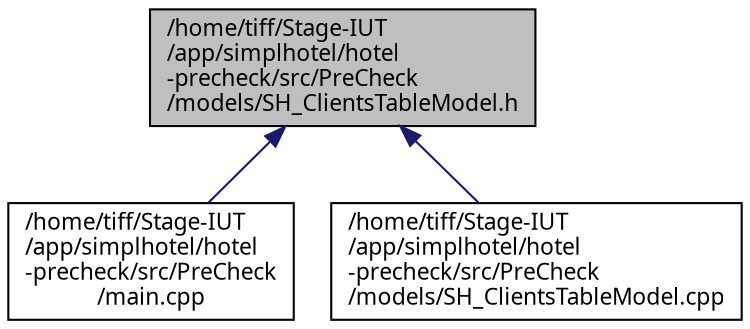 digraph "/home/tiff/Stage-IUT/app/simplhotel/hotel-precheck/src/PreCheck/models/SH_ClientsTableModel.h"
{
 // INTERACTIVE_SVG=YES
  bgcolor="transparent";
  edge [fontname="Verdana",fontsize="11",labelfontname="Verdana",labelfontsize="11"];
  node [fontname="Verdana",fontsize="11",shape=record];
  Node1 [label="/home/tiff/Stage-IUT\l/app/simplhotel/hotel\l-precheck/src/PreCheck\l/models/SH_ClientsTableModel.h",height=0.2,width=0.4,color="black", fillcolor="grey75", style="filled" fontcolor="black"];
  Node1 -> Node2 [dir="back",color="midnightblue",fontsize="11",style="solid"];
  Node2 [label="/home/tiff/Stage-IUT\l/app/simplhotel/hotel\l-precheck/src/PreCheck\l/main.cpp",height=0.2,width=0.4,color="black",URL="$main_8cpp.html"];
  Node1 -> Node3 [dir="back",color="midnightblue",fontsize="11",style="solid"];
  Node3 [label="/home/tiff/Stage-IUT\l/app/simplhotel/hotel\l-precheck/src/PreCheck\l/models/SH_ClientsTableModel.cpp",height=0.2,width=0.4,color="black",URL="$SH__ClientsTableModel_8cpp.html"];
}
